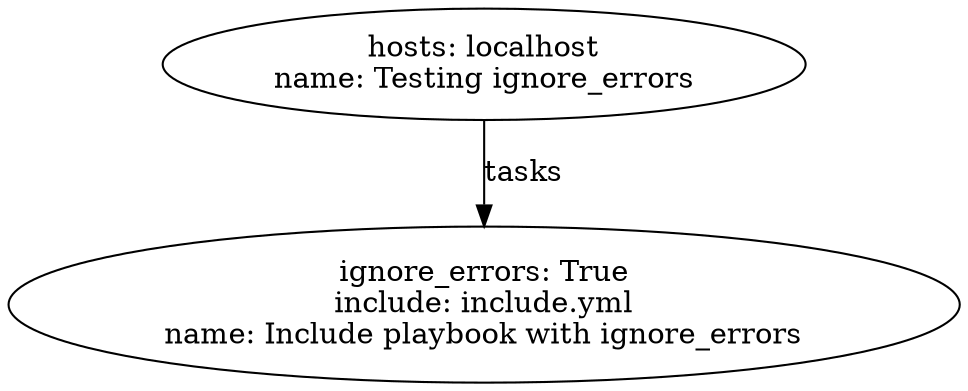 digraph graphname {
2129 [label="ignore_errors: True\ninclude: include.yml\nname: Include playbook with ignore_errors\n"];
2128 [label="hosts: localhost\nname: Testing ignore_errors\n"];
2128 -> 2129 [label="tasks"];
}
